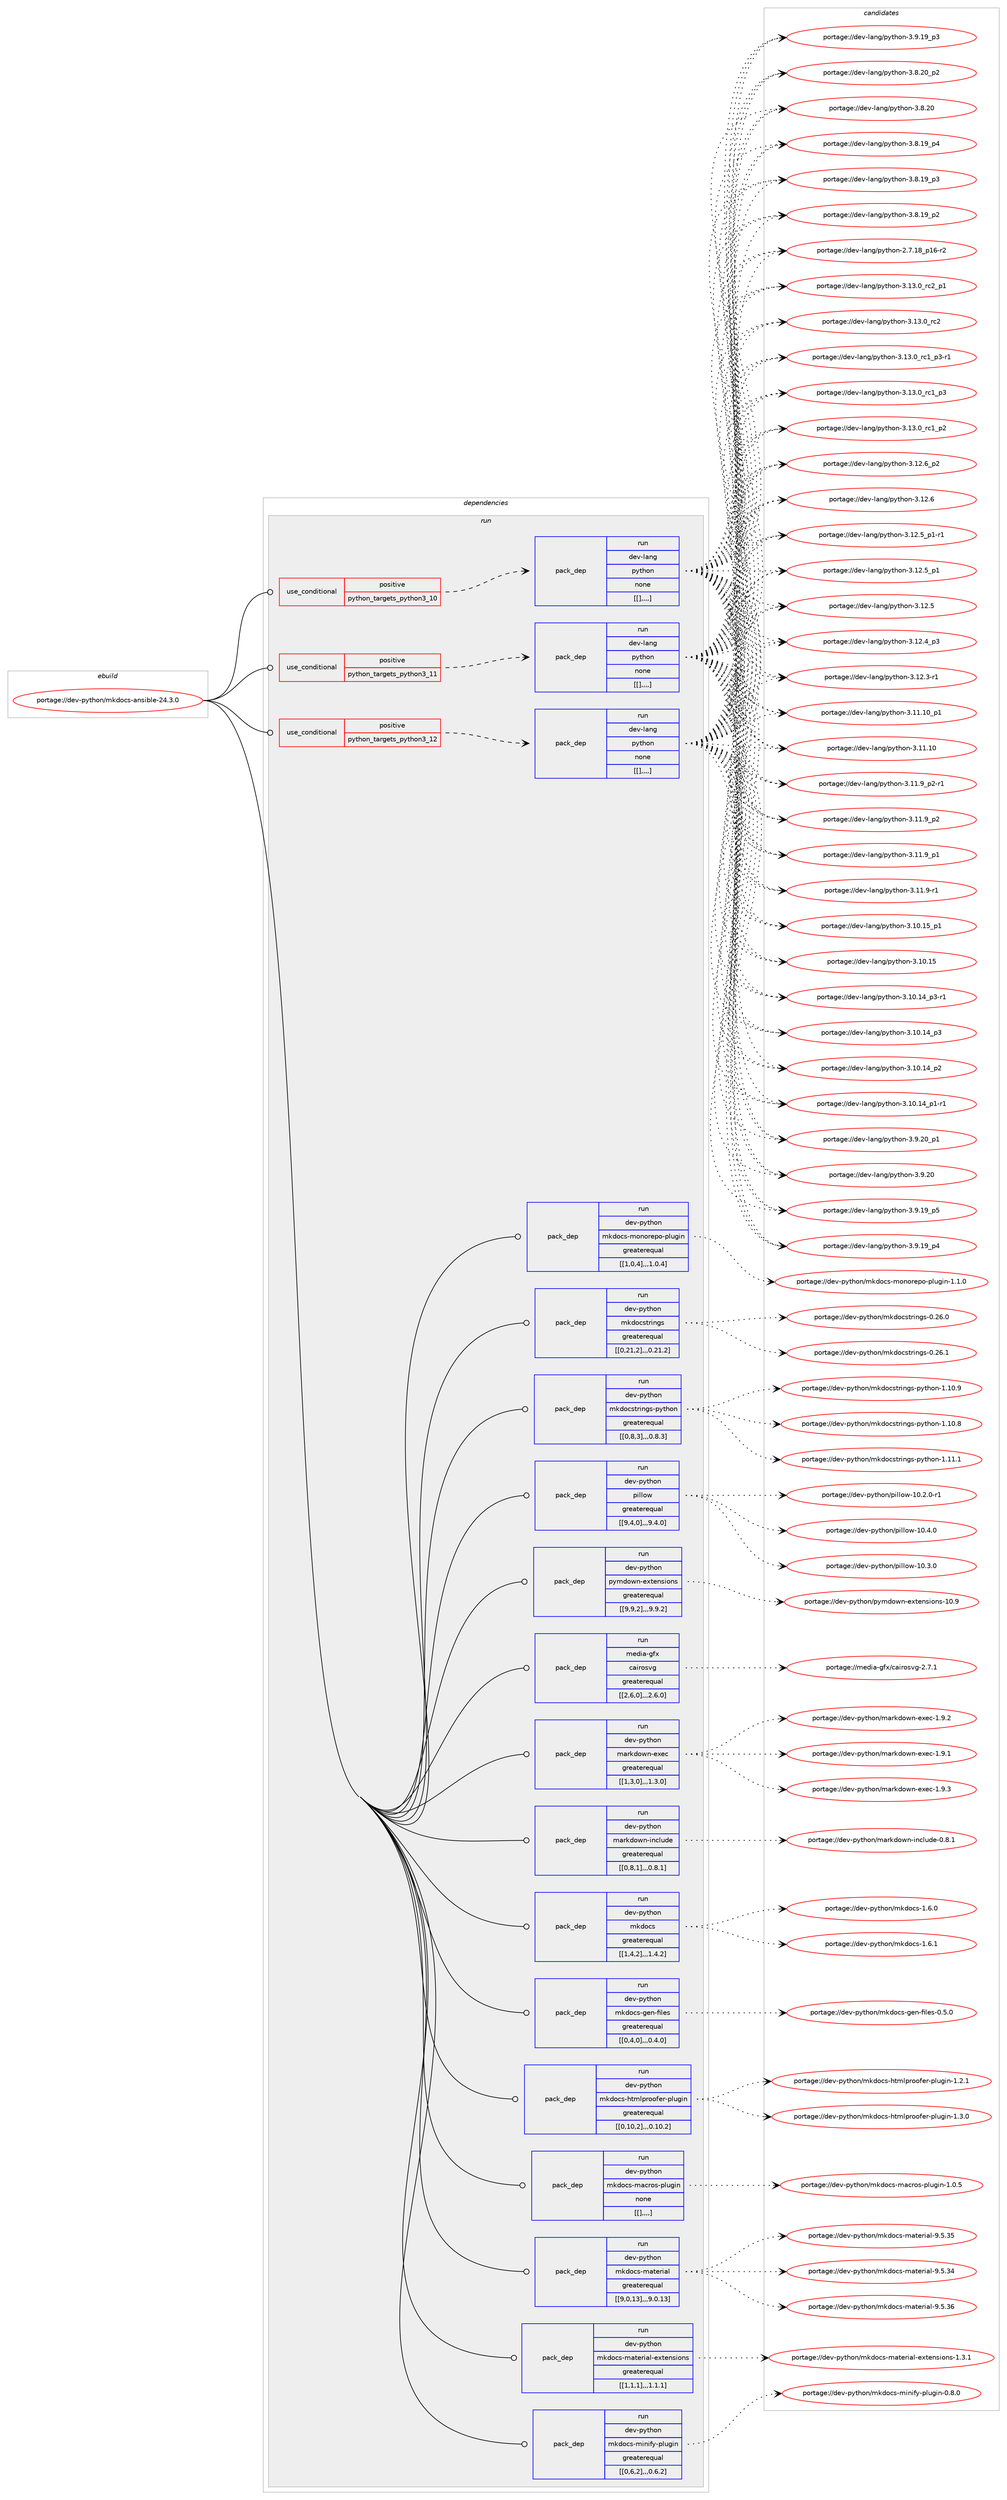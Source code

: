 digraph prolog {

# *************
# Graph options
# *************

newrank=true;
concentrate=true;
compound=true;
graph [rankdir=LR,fontname=Helvetica,fontsize=10,ranksep=1.5];#, ranksep=2.5, nodesep=0.2];
edge  [arrowhead=vee];
node  [fontname=Helvetica,fontsize=10];

# **********
# The ebuild
# **********

subgraph cluster_leftcol {
color=gray;
label=<<i>ebuild</i>>;
id [label="portage://dev-python/mkdocs-ansible-24.3.0", color=red, width=4, href="../dev-python/mkdocs-ansible-24.3.0.svg"];
}

# ****************
# The dependencies
# ****************

subgraph cluster_midcol {
color=gray;
label=<<i>dependencies</i>>;
subgraph cluster_compile {
fillcolor="#eeeeee";
style=filled;
label=<<i>compile</i>>;
}
subgraph cluster_compileandrun {
fillcolor="#eeeeee";
style=filled;
label=<<i>compile and run</i>>;
}
subgraph cluster_run {
fillcolor="#eeeeee";
style=filled;
label=<<i>run</i>>;
subgraph cond36063 {
dependency153257 [label=<<TABLE BORDER="0" CELLBORDER="1" CELLSPACING="0" CELLPADDING="4"><TR><TD ROWSPAN="3" CELLPADDING="10">use_conditional</TD></TR><TR><TD>positive</TD></TR><TR><TD>python_targets_python3_10</TD></TR></TABLE>>, shape=none, color=red];
subgraph pack115980 {
dependency153258 [label=<<TABLE BORDER="0" CELLBORDER="1" CELLSPACING="0" CELLPADDING="4" WIDTH="220"><TR><TD ROWSPAN="6" CELLPADDING="30">pack_dep</TD></TR><TR><TD WIDTH="110">run</TD></TR><TR><TD>dev-lang</TD></TR><TR><TD>python</TD></TR><TR><TD>none</TD></TR><TR><TD>[[],,,,]</TD></TR></TABLE>>, shape=none, color=blue];
}
dependency153257:e -> dependency153258:w [weight=20,style="dashed",arrowhead="vee"];
}
id:e -> dependency153257:w [weight=20,style="solid",arrowhead="odot"];
subgraph cond36064 {
dependency153259 [label=<<TABLE BORDER="0" CELLBORDER="1" CELLSPACING="0" CELLPADDING="4"><TR><TD ROWSPAN="3" CELLPADDING="10">use_conditional</TD></TR><TR><TD>positive</TD></TR><TR><TD>python_targets_python3_11</TD></TR></TABLE>>, shape=none, color=red];
subgraph pack115981 {
dependency153260 [label=<<TABLE BORDER="0" CELLBORDER="1" CELLSPACING="0" CELLPADDING="4" WIDTH="220"><TR><TD ROWSPAN="6" CELLPADDING="30">pack_dep</TD></TR><TR><TD WIDTH="110">run</TD></TR><TR><TD>dev-lang</TD></TR><TR><TD>python</TD></TR><TR><TD>none</TD></TR><TR><TD>[[],,,,]</TD></TR></TABLE>>, shape=none, color=blue];
}
dependency153259:e -> dependency153260:w [weight=20,style="dashed",arrowhead="vee"];
}
id:e -> dependency153259:w [weight=20,style="solid",arrowhead="odot"];
subgraph cond36065 {
dependency153261 [label=<<TABLE BORDER="0" CELLBORDER="1" CELLSPACING="0" CELLPADDING="4"><TR><TD ROWSPAN="3" CELLPADDING="10">use_conditional</TD></TR><TR><TD>positive</TD></TR><TR><TD>python_targets_python3_12</TD></TR></TABLE>>, shape=none, color=red];
subgraph pack115982 {
dependency153262 [label=<<TABLE BORDER="0" CELLBORDER="1" CELLSPACING="0" CELLPADDING="4" WIDTH="220"><TR><TD ROWSPAN="6" CELLPADDING="30">pack_dep</TD></TR><TR><TD WIDTH="110">run</TD></TR><TR><TD>dev-lang</TD></TR><TR><TD>python</TD></TR><TR><TD>none</TD></TR><TR><TD>[[],,,,]</TD></TR></TABLE>>, shape=none, color=blue];
}
dependency153261:e -> dependency153262:w [weight=20,style="dashed",arrowhead="vee"];
}
id:e -> dependency153261:w [weight=20,style="solid",arrowhead="odot"];
subgraph pack115983 {
dependency153263 [label=<<TABLE BORDER="0" CELLBORDER="1" CELLSPACING="0" CELLPADDING="4" WIDTH="220"><TR><TD ROWSPAN="6" CELLPADDING="30">pack_dep</TD></TR><TR><TD WIDTH="110">run</TD></TR><TR><TD>dev-python</TD></TR><TR><TD>markdown-exec</TD></TR><TR><TD>greaterequal</TD></TR><TR><TD>[[1,3,0],,,1.3.0]</TD></TR></TABLE>>, shape=none, color=blue];
}
id:e -> dependency153263:w [weight=20,style="solid",arrowhead="odot"];
subgraph pack115984 {
dependency153264 [label=<<TABLE BORDER="0" CELLBORDER="1" CELLSPACING="0" CELLPADDING="4" WIDTH="220"><TR><TD ROWSPAN="6" CELLPADDING="30">pack_dep</TD></TR><TR><TD WIDTH="110">run</TD></TR><TR><TD>dev-python</TD></TR><TR><TD>markdown-include</TD></TR><TR><TD>greaterequal</TD></TR><TR><TD>[[0,8,1],,,0.8.1]</TD></TR></TABLE>>, shape=none, color=blue];
}
id:e -> dependency153264:w [weight=20,style="solid",arrowhead="odot"];
subgraph pack115985 {
dependency153265 [label=<<TABLE BORDER="0" CELLBORDER="1" CELLSPACING="0" CELLPADDING="4" WIDTH="220"><TR><TD ROWSPAN="6" CELLPADDING="30">pack_dep</TD></TR><TR><TD WIDTH="110">run</TD></TR><TR><TD>dev-python</TD></TR><TR><TD>mkdocs</TD></TR><TR><TD>greaterequal</TD></TR><TR><TD>[[1,4,2],,,1.4.2]</TD></TR></TABLE>>, shape=none, color=blue];
}
id:e -> dependency153265:w [weight=20,style="solid",arrowhead="odot"];
subgraph pack115986 {
dependency153266 [label=<<TABLE BORDER="0" CELLBORDER="1" CELLSPACING="0" CELLPADDING="4" WIDTH="220"><TR><TD ROWSPAN="6" CELLPADDING="30">pack_dep</TD></TR><TR><TD WIDTH="110">run</TD></TR><TR><TD>dev-python</TD></TR><TR><TD>mkdocs-gen-files</TD></TR><TR><TD>greaterequal</TD></TR><TR><TD>[[0,4,0],,,0.4.0]</TD></TR></TABLE>>, shape=none, color=blue];
}
id:e -> dependency153266:w [weight=20,style="solid",arrowhead="odot"];
subgraph pack115987 {
dependency153267 [label=<<TABLE BORDER="0" CELLBORDER="1" CELLSPACING="0" CELLPADDING="4" WIDTH="220"><TR><TD ROWSPAN="6" CELLPADDING="30">pack_dep</TD></TR><TR><TD WIDTH="110">run</TD></TR><TR><TD>dev-python</TD></TR><TR><TD>mkdocs-htmlproofer-plugin</TD></TR><TR><TD>greaterequal</TD></TR><TR><TD>[[0,10,2],,,0.10.2]</TD></TR></TABLE>>, shape=none, color=blue];
}
id:e -> dependency153267:w [weight=20,style="solid",arrowhead="odot"];
subgraph pack115988 {
dependency153268 [label=<<TABLE BORDER="0" CELLBORDER="1" CELLSPACING="0" CELLPADDING="4" WIDTH="220"><TR><TD ROWSPAN="6" CELLPADDING="30">pack_dep</TD></TR><TR><TD WIDTH="110">run</TD></TR><TR><TD>dev-python</TD></TR><TR><TD>mkdocs-macros-plugin</TD></TR><TR><TD>none</TD></TR><TR><TD>[[],,,,]</TD></TR></TABLE>>, shape=none, color=blue];
}
id:e -> dependency153268:w [weight=20,style="solid",arrowhead="odot"];
subgraph pack115989 {
dependency153269 [label=<<TABLE BORDER="0" CELLBORDER="1" CELLSPACING="0" CELLPADDING="4" WIDTH="220"><TR><TD ROWSPAN="6" CELLPADDING="30">pack_dep</TD></TR><TR><TD WIDTH="110">run</TD></TR><TR><TD>dev-python</TD></TR><TR><TD>mkdocs-material</TD></TR><TR><TD>greaterequal</TD></TR><TR><TD>[[9,0,13],,,9.0.13]</TD></TR></TABLE>>, shape=none, color=blue];
}
id:e -> dependency153269:w [weight=20,style="solid",arrowhead="odot"];
subgraph pack115990 {
dependency153270 [label=<<TABLE BORDER="0" CELLBORDER="1" CELLSPACING="0" CELLPADDING="4" WIDTH="220"><TR><TD ROWSPAN="6" CELLPADDING="30">pack_dep</TD></TR><TR><TD WIDTH="110">run</TD></TR><TR><TD>dev-python</TD></TR><TR><TD>mkdocs-material-extensions</TD></TR><TR><TD>greaterequal</TD></TR><TR><TD>[[1,1,1],,,1.1.1]</TD></TR></TABLE>>, shape=none, color=blue];
}
id:e -> dependency153270:w [weight=20,style="solid",arrowhead="odot"];
subgraph pack115991 {
dependency153271 [label=<<TABLE BORDER="0" CELLBORDER="1" CELLSPACING="0" CELLPADDING="4" WIDTH="220"><TR><TD ROWSPAN="6" CELLPADDING="30">pack_dep</TD></TR><TR><TD WIDTH="110">run</TD></TR><TR><TD>dev-python</TD></TR><TR><TD>mkdocs-minify-plugin</TD></TR><TR><TD>greaterequal</TD></TR><TR><TD>[[0,6,2],,,0.6.2]</TD></TR></TABLE>>, shape=none, color=blue];
}
id:e -> dependency153271:w [weight=20,style="solid",arrowhead="odot"];
subgraph pack115992 {
dependency153272 [label=<<TABLE BORDER="0" CELLBORDER="1" CELLSPACING="0" CELLPADDING="4" WIDTH="220"><TR><TD ROWSPAN="6" CELLPADDING="30">pack_dep</TD></TR><TR><TD WIDTH="110">run</TD></TR><TR><TD>dev-python</TD></TR><TR><TD>mkdocs-monorepo-plugin</TD></TR><TR><TD>greaterequal</TD></TR><TR><TD>[[1,0,4],,,1.0.4]</TD></TR></TABLE>>, shape=none, color=blue];
}
id:e -> dependency153272:w [weight=20,style="solid",arrowhead="odot"];
subgraph pack115993 {
dependency153273 [label=<<TABLE BORDER="0" CELLBORDER="1" CELLSPACING="0" CELLPADDING="4" WIDTH="220"><TR><TD ROWSPAN="6" CELLPADDING="30">pack_dep</TD></TR><TR><TD WIDTH="110">run</TD></TR><TR><TD>dev-python</TD></TR><TR><TD>mkdocstrings</TD></TR><TR><TD>greaterequal</TD></TR><TR><TD>[[0,21,2],,,0.21.2]</TD></TR></TABLE>>, shape=none, color=blue];
}
id:e -> dependency153273:w [weight=20,style="solid",arrowhead="odot"];
subgraph pack115994 {
dependency153274 [label=<<TABLE BORDER="0" CELLBORDER="1" CELLSPACING="0" CELLPADDING="4" WIDTH="220"><TR><TD ROWSPAN="6" CELLPADDING="30">pack_dep</TD></TR><TR><TD WIDTH="110">run</TD></TR><TR><TD>dev-python</TD></TR><TR><TD>mkdocstrings-python</TD></TR><TR><TD>greaterequal</TD></TR><TR><TD>[[0,8,3],,,0.8.3]</TD></TR></TABLE>>, shape=none, color=blue];
}
id:e -> dependency153274:w [weight=20,style="solid",arrowhead="odot"];
subgraph pack115995 {
dependency153275 [label=<<TABLE BORDER="0" CELLBORDER="1" CELLSPACING="0" CELLPADDING="4" WIDTH="220"><TR><TD ROWSPAN="6" CELLPADDING="30">pack_dep</TD></TR><TR><TD WIDTH="110">run</TD></TR><TR><TD>dev-python</TD></TR><TR><TD>pillow</TD></TR><TR><TD>greaterequal</TD></TR><TR><TD>[[9,4,0],,,9.4.0]</TD></TR></TABLE>>, shape=none, color=blue];
}
id:e -> dependency153275:w [weight=20,style="solid",arrowhead="odot"];
subgraph pack115996 {
dependency153276 [label=<<TABLE BORDER="0" CELLBORDER="1" CELLSPACING="0" CELLPADDING="4" WIDTH="220"><TR><TD ROWSPAN="6" CELLPADDING="30">pack_dep</TD></TR><TR><TD WIDTH="110">run</TD></TR><TR><TD>dev-python</TD></TR><TR><TD>pymdown-extensions</TD></TR><TR><TD>greaterequal</TD></TR><TR><TD>[[9,9,2],,,9.9.2]</TD></TR></TABLE>>, shape=none, color=blue];
}
id:e -> dependency153276:w [weight=20,style="solid",arrowhead="odot"];
subgraph pack115997 {
dependency153277 [label=<<TABLE BORDER="0" CELLBORDER="1" CELLSPACING="0" CELLPADDING="4" WIDTH="220"><TR><TD ROWSPAN="6" CELLPADDING="30">pack_dep</TD></TR><TR><TD WIDTH="110">run</TD></TR><TR><TD>media-gfx</TD></TR><TR><TD>cairosvg</TD></TR><TR><TD>greaterequal</TD></TR><TR><TD>[[2,6,0],,,2.6.0]</TD></TR></TABLE>>, shape=none, color=blue];
}
id:e -> dependency153277:w [weight=20,style="solid",arrowhead="odot"];
}
}

# **************
# The candidates
# **************

subgraph cluster_choices {
rank=same;
color=gray;
label=<<i>candidates</i>>;

subgraph choice115980 {
color=black;
nodesep=1;
choice100101118451089711010347112121116104111110455146495146489511499509511249 [label="portage://dev-lang/python-3.13.0_rc2_p1", color=red, width=4,href="../dev-lang/python-3.13.0_rc2_p1.svg"];
choice10010111845108971101034711212111610411111045514649514648951149950 [label="portage://dev-lang/python-3.13.0_rc2", color=red, width=4,href="../dev-lang/python-3.13.0_rc2.svg"];
choice1001011184510897110103471121211161041111104551464951464895114994995112514511449 [label="portage://dev-lang/python-3.13.0_rc1_p3-r1", color=red, width=4,href="../dev-lang/python-3.13.0_rc1_p3-r1.svg"];
choice100101118451089711010347112121116104111110455146495146489511499499511251 [label="portage://dev-lang/python-3.13.0_rc1_p3", color=red, width=4,href="../dev-lang/python-3.13.0_rc1_p3.svg"];
choice100101118451089711010347112121116104111110455146495146489511499499511250 [label="portage://dev-lang/python-3.13.0_rc1_p2", color=red, width=4,href="../dev-lang/python-3.13.0_rc1_p2.svg"];
choice100101118451089711010347112121116104111110455146495046549511250 [label="portage://dev-lang/python-3.12.6_p2", color=red, width=4,href="../dev-lang/python-3.12.6_p2.svg"];
choice10010111845108971101034711212111610411111045514649504654 [label="portage://dev-lang/python-3.12.6", color=red, width=4,href="../dev-lang/python-3.12.6.svg"];
choice1001011184510897110103471121211161041111104551464950465395112494511449 [label="portage://dev-lang/python-3.12.5_p1-r1", color=red, width=4,href="../dev-lang/python-3.12.5_p1-r1.svg"];
choice100101118451089711010347112121116104111110455146495046539511249 [label="portage://dev-lang/python-3.12.5_p1", color=red, width=4,href="../dev-lang/python-3.12.5_p1.svg"];
choice10010111845108971101034711212111610411111045514649504653 [label="portage://dev-lang/python-3.12.5", color=red, width=4,href="../dev-lang/python-3.12.5.svg"];
choice100101118451089711010347112121116104111110455146495046529511251 [label="portage://dev-lang/python-3.12.4_p3", color=red, width=4,href="../dev-lang/python-3.12.4_p3.svg"];
choice100101118451089711010347112121116104111110455146495046514511449 [label="portage://dev-lang/python-3.12.3-r1", color=red, width=4,href="../dev-lang/python-3.12.3-r1.svg"];
choice10010111845108971101034711212111610411111045514649494649489511249 [label="portage://dev-lang/python-3.11.10_p1", color=red, width=4,href="../dev-lang/python-3.11.10_p1.svg"];
choice1001011184510897110103471121211161041111104551464949464948 [label="portage://dev-lang/python-3.11.10", color=red, width=4,href="../dev-lang/python-3.11.10.svg"];
choice1001011184510897110103471121211161041111104551464949465795112504511449 [label="portage://dev-lang/python-3.11.9_p2-r1", color=red, width=4,href="../dev-lang/python-3.11.9_p2-r1.svg"];
choice100101118451089711010347112121116104111110455146494946579511250 [label="portage://dev-lang/python-3.11.9_p2", color=red, width=4,href="../dev-lang/python-3.11.9_p2.svg"];
choice100101118451089711010347112121116104111110455146494946579511249 [label="portage://dev-lang/python-3.11.9_p1", color=red, width=4,href="../dev-lang/python-3.11.9_p1.svg"];
choice100101118451089711010347112121116104111110455146494946574511449 [label="portage://dev-lang/python-3.11.9-r1", color=red, width=4,href="../dev-lang/python-3.11.9-r1.svg"];
choice10010111845108971101034711212111610411111045514649484649539511249 [label="portage://dev-lang/python-3.10.15_p1", color=red, width=4,href="../dev-lang/python-3.10.15_p1.svg"];
choice1001011184510897110103471121211161041111104551464948464953 [label="portage://dev-lang/python-3.10.15", color=red, width=4,href="../dev-lang/python-3.10.15.svg"];
choice100101118451089711010347112121116104111110455146494846495295112514511449 [label="portage://dev-lang/python-3.10.14_p3-r1", color=red, width=4,href="../dev-lang/python-3.10.14_p3-r1.svg"];
choice10010111845108971101034711212111610411111045514649484649529511251 [label="portage://dev-lang/python-3.10.14_p3", color=red, width=4,href="../dev-lang/python-3.10.14_p3.svg"];
choice10010111845108971101034711212111610411111045514649484649529511250 [label="portage://dev-lang/python-3.10.14_p2", color=red, width=4,href="../dev-lang/python-3.10.14_p2.svg"];
choice100101118451089711010347112121116104111110455146494846495295112494511449 [label="portage://dev-lang/python-3.10.14_p1-r1", color=red, width=4,href="../dev-lang/python-3.10.14_p1-r1.svg"];
choice100101118451089711010347112121116104111110455146574650489511249 [label="portage://dev-lang/python-3.9.20_p1", color=red, width=4,href="../dev-lang/python-3.9.20_p1.svg"];
choice10010111845108971101034711212111610411111045514657465048 [label="portage://dev-lang/python-3.9.20", color=red, width=4,href="../dev-lang/python-3.9.20.svg"];
choice100101118451089711010347112121116104111110455146574649579511253 [label="portage://dev-lang/python-3.9.19_p5", color=red, width=4,href="../dev-lang/python-3.9.19_p5.svg"];
choice100101118451089711010347112121116104111110455146574649579511252 [label="portage://dev-lang/python-3.9.19_p4", color=red, width=4,href="../dev-lang/python-3.9.19_p4.svg"];
choice100101118451089711010347112121116104111110455146574649579511251 [label="portage://dev-lang/python-3.9.19_p3", color=red, width=4,href="../dev-lang/python-3.9.19_p3.svg"];
choice100101118451089711010347112121116104111110455146564650489511250 [label="portage://dev-lang/python-3.8.20_p2", color=red, width=4,href="../dev-lang/python-3.8.20_p2.svg"];
choice10010111845108971101034711212111610411111045514656465048 [label="portage://dev-lang/python-3.8.20", color=red, width=4,href="../dev-lang/python-3.8.20.svg"];
choice100101118451089711010347112121116104111110455146564649579511252 [label="portage://dev-lang/python-3.8.19_p4", color=red, width=4,href="../dev-lang/python-3.8.19_p4.svg"];
choice100101118451089711010347112121116104111110455146564649579511251 [label="portage://dev-lang/python-3.8.19_p3", color=red, width=4,href="../dev-lang/python-3.8.19_p3.svg"];
choice100101118451089711010347112121116104111110455146564649579511250 [label="portage://dev-lang/python-3.8.19_p2", color=red, width=4,href="../dev-lang/python-3.8.19_p2.svg"];
choice100101118451089711010347112121116104111110455046554649569511249544511450 [label="portage://dev-lang/python-2.7.18_p16-r2", color=red, width=4,href="../dev-lang/python-2.7.18_p16-r2.svg"];
dependency153258:e -> choice100101118451089711010347112121116104111110455146495146489511499509511249:w [style=dotted,weight="100"];
dependency153258:e -> choice10010111845108971101034711212111610411111045514649514648951149950:w [style=dotted,weight="100"];
dependency153258:e -> choice1001011184510897110103471121211161041111104551464951464895114994995112514511449:w [style=dotted,weight="100"];
dependency153258:e -> choice100101118451089711010347112121116104111110455146495146489511499499511251:w [style=dotted,weight="100"];
dependency153258:e -> choice100101118451089711010347112121116104111110455146495146489511499499511250:w [style=dotted,weight="100"];
dependency153258:e -> choice100101118451089711010347112121116104111110455146495046549511250:w [style=dotted,weight="100"];
dependency153258:e -> choice10010111845108971101034711212111610411111045514649504654:w [style=dotted,weight="100"];
dependency153258:e -> choice1001011184510897110103471121211161041111104551464950465395112494511449:w [style=dotted,weight="100"];
dependency153258:e -> choice100101118451089711010347112121116104111110455146495046539511249:w [style=dotted,weight="100"];
dependency153258:e -> choice10010111845108971101034711212111610411111045514649504653:w [style=dotted,weight="100"];
dependency153258:e -> choice100101118451089711010347112121116104111110455146495046529511251:w [style=dotted,weight="100"];
dependency153258:e -> choice100101118451089711010347112121116104111110455146495046514511449:w [style=dotted,weight="100"];
dependency153258:e -> choice10010111845108971101034711212111610411111045514649494649489511249:w [style=dotted,weight="100"];
dependency153258:e -> choice1001011184510897110103471121211161041111104551464949464948:w [style=dotted,weight="100"];
dependency153258:e -> choice1001011184510897110103471121211161041111104551464949465795112504511449:w [style=dotted,weight="100"];
dependency153258:e -> choice100101118451089711010347112121116104111110455146494946579511250:w [style=dotted,weight="100"];
dependency153258:e -> choice100101118451089711010347112121116104111110455146494946579511249:w [style=dotted,weight="100"];
dependency153258:e -> choice100101118451089711010347112121116104111110455146494946574511449:w [style=dotted,weight="100"];
dependency153258:e -> choice10010111845108971101034711212111610411111045514649484649539511249:w [style=dotted,weight="100"];
dependency153258:e -> choice1001011184510897110103471121211161041111104551464948464953:w [style=dotted,weight="100"];
dependency153258:e -> choice100101118451089711010347112121116104111110455146494846495295112514511449:w [style=dotted,weight="100"];
dependency153258:e -> choice10010111845108971101034711212111610411111045514649484649529511251:w [style=dotted,weight="100"];
dependency153258:e -> choice10010111845108971101034711212111610411111045514649484649529511250:w [style=dotted,weight="100"];
dependency153258:e -> choice100101118451089711010347112121116104111110455146494846495295112494511449:w [style=dotted,weight="100"];
dependency153258:e -> choice100101118451089711010347112121116104111110455146574650489511249:w [style=dotted,weight="100"];
dependency153258:e -> choice10010111845108971101034711212111610411111045514657465048:w [style=dotted,weight="100"];
dependency153258:e -> choice100101118451089711010347112121116104111110455146574649579511253:w [style=dotted,weight="100"];
dependency153258:e -> choice100101118451089711010347112121116104111110455146574649579511252:w [style=dotted,weight="100"];
dependency153258:e -> choice100101118451089711010347112121116104111110455146574649579511251:w [style=dotted,weight="100"];
dependency153258:e -> choice100101118451089711010347112121116104111110455146564650489511250:w [style=dotted,weight="100"];
dependency153258:e -> choice10010111845108971101034711212111610411111045514656465048:w [style=dotted,weight="100"];
dependency153258:e -> choice100101118451089711010347112121116104111110455146564649579511252:w [style=dotted,weight="100"];
dependency153258:e -> choice100101118451089711010347112121116104111110455146564649579511251:w [style=dotted,weight="100"];
dependency153258:e -> choice100101118451089711010347112121116104111110455146564649579511250:w [style=dotted,weight="100"];
dependency153258:e -> choice100101118451089711010347112121116104111110455046554649569511249544511450:w [style=dotted,weight="100"];
}
subgraph choice115981 {
color=black;
nodesep=1;
choice100101118451089711010347112121116104111110455146495146489511499509511249 [label="portage://dev-lang/python-3.13.0_rc2_p1", color=red, width=4,href="../dev-lang/python-3.13.0_rc2_p1.svg"];
choice10010111845108971101034711212111610411111045514649514648951149950 [label="portage://dev-lang/python-3.13.0_rc2", color=red, width=4,href="../dev-lang/python-3.13.0_rc2.svg"];
choice1001011184510897110103471121211161041111104551464951464895114994995112514511449 [label="portage://dev-lang/python-3.13.0_rc1_p3-r1", color=red, width=4,href="../dev-lang/python-3.13.0_rc1_p3-r1.svg"];
choice100101118451089711010347112121116104111110455146495146489511499499511251 [label="portage://dev-lang/python-3.13.0_rc1_p3", color=red, width=4,href="../dev-lang/python-3.13.0_rc1_p3.svg"];
choice100101118451089711010347112121116104111110455146495146489511499499511250 [label="portage://dev-lang/python-3.13.0_rc1_p2", color=red, width=4,href="../dev-lang/python-3.13.0_rc1_p2.svg"];
choice100101118451089711010347112121116104111110455146495046549511250 [label="portage://dev-lang/python-3.12.6_p2", color=red, width=4,href="../dev-lang/python-3.12.6_p2.svg"];
choice10010111845108971101034711212111610411111045514649504654 [label="portage://dev-lang/python-3.12.6", color=red, width=4,href="../dev-lang/python-3.12.6.svg"];
choice1001011184510897110103471121211161041111104551464950465395112494511449 [label="portage://dev-lang/python-3.12.5_p1-r1", color=red, width=4,href="../dev-lang/python-3.12.5_p1-r1.svg"];
choice100101118451089711010347112121116104111110455146495046539511249 [label="portage://dev-lang/python-3.12.5_p1", color=red, width=4,href="../dev-lang/python-3.12.5_p1.svg"];
choice10010111845108971101034711212111610411111045514649504653 [label="portage://dev-lang/python-3.12.5", color=red, width=4,href="../dev-lang/python-3.12.5.svg"];
choice100101118451089711010347112121116104111110455146495046529511251 [label="portage://dev-lang/python-3.12.4_p3", color=red, width=4,href="../dev-lang/python-3.12.4_p3.svg"];
choice100101118451089711010347112121116104111110455146495046514511449 [label="portage://dev-lang/python-3.12.3-r1", color=red, width=4,href="../dev-lang/python-3.12.3-r1.svg"];
choice10010111845108971101034711212111610411111045514649494649489511249 [label="portage://dev-lang/python-3.11.10_p1", color=red, width=4,href="../dev-lang/python-3.11.10_p1.svg"];
choice1001011184510897110103471121211161041111104551464949464948 [label="portage://dev-lang/python-3.11.10", color=red, width=4,href="../dev-lang/python-3.11.10.svg"];
choice1001011184510897110103471121211161041111104551464949465795112504511449 [label="portage://dev-lang/python-3.11.9_p2-r1", color=red, width=4,href="../dev-lang/python-3.11.9_p2-r1.svg"];
choice100101118451089711010347112121116104111110455146494946579511250 [label="portage://dev-lang/python-3.11.9_p2", color=red, width=4,href="../dev-lang/python-3.11.9_p2.svg"];
choice100101118451089711010347112121116104111110455146494946579511249 [label="portage://dev-lang/python-3.11.9_p1", color=red, width=4,href="../dev-lang/python-3.11.9_p1.svg"];
choice100101118451089711010347112121116104111110455146494946574511449 [label="portage://dev-lang/python-3.11.9-r1", color=red, width=4,href="../dev-lang/python-3.11.9-r1.svg"];
choice10010111845108971101034711212111610411111045514649484649539511249 [label="portage://dev-lang/python-3.10.15_p1", color=red, width=4,href="../dev-lang/python-3.10.15_p1.svg"];
choice1001011184510897110103471121211161041111104551464948464953 [label="portage://dev-lang/python-3.10.15", color=red, width=4,href="../dev-lang/python-3.10.15.svg"];
choice100101118451089711010347112121116104111110455146494846495295112514511449 [label="portage://dev-lang/python-3.10.14_p3-r1", color=red, width=4,href="../dev-lang/python-3.10.14_p3-r1.svg"];
choice10010111845108971101034711212111610411111045514649484649529511251 [label="portage://dev-lang/python-3.10.14_p3", color=red, width=4,href="../dev-lang/python-3.10.14_p3.svg"];
choice10010111845108971101034711212111610411111045514649484649529511250 [label="portage://dev-lang/python-3.10.14_p2", color=red, width=4,href="../dev-lang/python-3.10.14_p2.svg"];
choice100101118451089711010347112121116104111110455146494846495295112494511449 [label="portage://dev-lang/python-3.10.14_p1-r1", color=red, width=4,href="../dev-lang/python-3.10.14_p1-r1.svg"];
choice100101118451089711010347112121116104111110455146574650489511249 [label="portage://dev-lang/python-3.9.20_p1", color=red, width=4,href="../dev-lang/python-3.9.20_p1.svg"];
choice10010111845108971101034711212111610411111045514657465048 [label="portage://dev-lang/python-3.9.20", color=red, width=4,href="../dev-lang/python-3.9.20.svg"];
choice100101118451089711010347112121116104111110455146574649579511253 [label="portage://dev-lang/python-3.9.19_p5", color=red, width=4,href="../dev-lang/python-3.9.19_p5.svg"];
choice100101118451089711010347112121116104111110455146574649579511252 [label="portage://dev-lang/python-3.9.19_p4", color=red, width=4,href="../dev-lang/python-3.9.19_p4.svg"];
choice100101118451089711010347112121116104111110455146574649579511251 [label="portage://dev-lang/python-3.9.19_p3", color=red, width=4,href="../dev-lang/python-3.9.19_p3.svg"];
choice100101118451089711010347112121116104111110455146564650489511250 [label="portage://dev-lang/python-3.8.20_p2", color=red, width=4,href="../dev-lang/python-3.8.20_p2.svg"];
choice10010111845108971101034711212111610411111045514656465048 [label="portage://dev-lang/python-3.8.20", color=red, width=4,href="../dev-lang/python-3.8.20.svg"];
choice100101118451089711010347112121116104111110455146564649579511252 [label="portage://dev-lang/python-3.8.19_p4", color=red, width=4,href="../dev-lang/python-3.8.19_p4.svg"];
choice100101118451089711010347112121116104111110455146564649579511251 [label="portage://dev-lang/python-3.8.19_p3", color=red, width=4,href="../dev-lang/python-3.8.19_p3.svg"];
choice100101118451089711010347112121116104111110455146564649579511250 [label="portage://dev-lang/python-3.8.19_p2", color=red, width=4,href="../dev-lang/python-3.8.19_p2.svg"];
choice100101118451089711010347112121116104111110455046554649569511249544511450 [label="portage://dev-lang/python-2.7.18_p16-r2", color=red, width=4,href="../dev-lang/python-2.7.18_p16-r2.svg"];
dependency153260:e -> choice100101118451089711010347112121116104111110455146495146489511499509511249:w [style=dotted,weight="100"];
dependency153260:e -> choice10010111845108971101034711212111610411111045514649514648951149950:w [style=dotted,weight="100"];
dependency153260:e -> choice1001011184510897110103471121211161041111104551464951464895114994995112514511449:w [style=dotted,weight="100"];
dependency153260:e -> choice100101118451089711010347112121116104111110455146495146489511499499511251:w [style=dotted,weight="100"];
dependency153260:e -> choice100101118451089711010347112121116104111110455146495146489511499499511250:w [style=dotted,weight="100"];
dependency153260:e -> choice100101118451089711010347112121116104111110455146495046549511250:w [style=dotted,weight="100"];
dependency153260:e -> choice10010111845108971101034711212111610411111045514649504654:w [style=dotted,weight="100"];
dependency153260:e -> choice1001011184510897110103471121211161041111104551464950465395112494511449:w [style=dotted,weight="100"];
dependency153260:e -> choice100101118451089711010347112121116104111110455146495046539511249:w [style=dotted,weight="100"];
dependency153260:e -> choice10010111845108971101034711212111610411111045514649504653:w [style=dotted,weight="100"];
dependency153260:e -> choice100101118451089711010347112121116104111110455146495046529511251:w [style=dotted,weight="100"];
dependency153260:e -> choice100101118451089711010347112121116104111110455146495046514511449:w [style=dotted,weight="100"];
dependency153260:e -> choice10010111845108971101034711212111610411111045514649494649489511249:w [style=dotted,weight="100"];
dependency153260:e -> choice1001011184510897110103471121211161041111104551464949464948:w [style=dotted,weight="100"];
dependency153260:e -> choice1001011184510897110103471121211161041111104551464949465795112504511449:w [style=dotted,weight="100"];
dependency153260:e -> choice100101118451089711010347112121116104111110455146494946579511250:w [style=dotted,weight="100"];
dependency153260:e -> choice100101118451089711010347112121116104111110455146494946579511249:w [style=dotted,weight="100"];
dependency153260:e -> choice100101118451089711010347112121116104111110455146494946574511449:w [style=dotted,weight="100"];
dependency153260:e -> choice10010111845108971101034711212111610411111045514649484649539511249:w [style=dotted,weight="100"];
dependency153260:e -> choice1001011184510897110103471121211161041111104551464948464953:w [style=dotted,weight="100"];
dependency153260:e -> choice100101118451089711010347112121116104111110455146494846495295112514511449:w [style=dotted,weight="100"];
dependency153260:e -> choice10010111845108971101034711212111610411111045514649484649529511251:w [style=dotted,weight="100"];
dependency153260:e -> choice10010111845108971101034711212111610411111045514649484649529511250:w [style=dotted,weight="100"];
dependency153260:e -> choice100101118451089711010347112121116104111110455146494846495295112494511449:w [style=dotted,weight="100"];
dependency153260:e -> choice100101118451089711010347112121116104111110455146574650489511249:w [style=dotted,weight="100"];
dependency153260:e -> choice10010111845108971101034711212111610411111045514657465048:w [style=dotted,weight="100"];
dependency153260:e -> choice100101118451089711010347112121116104111110455146574649579511253:w [style=dotted,weight="100"];
dependency153260:e -> choice100101118451089711010347112121116104111110455146574649579511252:w [style=dotted,weight="100"];
dependency153260:e -> choice100101118451089711010347112121116104111110455146574649579511251:w [style=dotted,weight="100"];
dependency153260:e -> choice100101118451089711010347112121116104111110455146564650489511250:w [style=dotted,weight="100"];
dependency153260:e -> choice10010111845108971101034711212111610411111045514656465048:w [style=dotted,weight="100"];
dependency153260:e -> choice100101118451089711010347112121116104111110455146564649579511252:w [style=dotted,weight="100"];
dependency153260:e -> choice100101118451089711010347112121116104111110455146564649579511251:w [style=dotted,weight="100"];
dependency153260:e -> choice100101118451089711010347112121116104111110455146564649579511250:w [style=dotted,weight="100"];
dependency153260:e -> choice100101118451089711010347112121116104111110455046554649569511249544511450:w [style=dotted,weight="100"];
}
subgraph choice115982 {
color=black;
nodesep=1;
choice100101118451089711010347112121116104111110455146495146489511499509511249 [label="portage://dev-lang/python-3.13.0_rc2_p1", color=red, width=4,href="../dev-lang/python-3.13.0_rc2_p1.svg"];
choice10010111845108971101034711212111610411111045514649514648951149950 [label="portage://dev-lang/python-3.13.0_rc2", color=red, width=4,href="../dev-lang/python-3.13.0_rc2.svg"];
choice1001011184510897110103471121211161041111104551464951464895114994995112514511449 [label="portage://dev-lang/python-3.13.0_rc1_p3-r1", color=red, width=4,href="../dev-lang/python-3.13.0_rc1_p3-r1.svg"];
choice100101118451089711010347112121116104111110455146495146489511499499511251 [label="portage://dev-lang/python-3.13.0_rc1_p3", color=red, width=4,href="../dev-lang/python-3.13.0_rc1_p3.svg"];
choice100101118451089711010347112121116104111110455146495146489511499499511250 [label="portage://dev-lang/python-3.13.0_rc1_p2", color=red, width=4,href="../dev-lang/python-3.13.0_rc1_p2.svg"];
choice100101118451089711010347112121116104111110455146495046549511250 [label="portage://dev-lang/python-3.12.6_p2", color=red, width=4,href="../dev-lang/python-3.12.6_p2.svg"];
choice10010111845108971101034711212111610411111045514649504654 [label="portage://dev-lang/python-3.12.6", color=red, width=4,href="../dev-lang/python-3.12.6.svg"];
choice1001011184510897110103471121211161041111104551464950465395112494511449 [label="portage://dev-lang/python-3.12.5_p1-r1", color=red, width=4,href="../dev-lang/python-3.12.5_p1-r1.svg"];
choice100101118451089711010347112121116104111110455146495046539511249 [label="portage://dev-lang/python-3.12.5_p1", color=red, width=4,href="../dev-lang/python-3.12.5_p1.svg"];
choice10010111845108971101034711212111610411111045514649504653 [label="portage://dev-lang/python-3.12.5", color=red, width=4,href="../dev-lang/python-3.12.5.svg"];
choice100101118451089711010347112121116104111110455146495046529511251 [label="portage://dev-lang/python-3.12.4_p3", color=red, width=4,href="../dev-lang/python-3.12.4_p3.svg"];
choice100101118451089711010347112121116104111110455146495046514511449 [label="portage://dev-lang/python-3.12.3-r1", color=red, width=4,href="../dev-lang/python-3.12.3-r1.svg"];
choice10010111845108971101034711212111610411111045514649494649489511249 [label="portage://dev-lang/python-3.11.10_p1", color=red, width=4,href="../dev-lang/python-3.11.10_p1.svg"];
choice1001011184510897110103471121211161041111104551464949464948 [label="portage://dev-lang/python-3.11.10", color=red, width=4,href="../dev-lang/python-3.11.10.svg"];
choice1001011184510897110103471121211161041111104551464949465795112504511449 [label="portage://dev-lang/python-3.11.9_p2-r1", color=red, width=4,href="../dev-lang/python-3.11.9_p2-r1.svg"];
choice100101118451089711010347112121116104111110455146494946579511250 [label="portage://dev-lang/python-3.11.9_p2", color=red, width=4,href="../dev-lang/python-3.11.9_p2.svg"];
choice100101118451089711010347112121116104111110455146494946579511249 [label="portage://dev-lang/python-3.11.9_p1", color=red, width=4,href="../dev-lang/python-3.11.9_p1.svg"];
choice100101118451089711010347112121116104111110455146494946574511449 [label="portage://dev-lang/python-3.11.9-r1", color=red, width=4,href="../dev-lang/python-3.11.9-r1.svg"];
choice10010111845108971101034711212111610411111045514649484649539511249 [label="portage://dev-lang/python-3.10.15_p1", color=red, width=4,href="../dev-lang/python-3.10.15_p1.svg"];
choice1001011184510897110103471121211161041111104551464948464953 [label="portage://dev-lang/python-3.10.15", color=red, width=4,href="../dev-lang/python-3.10.15.svg"];
choice100101118451089711010347112121116104111110455146494846495295112514511449 [label="portage://dev-lang/python-3.10.14_p3-r1", color=red, width=4,href="../dev-lang/python-3.10.14_p3-r1.svg"];
choice10010111845108971101034711212111610411111045514649484649529511251 [label="portage://dev-lang/python-3.10.14_p3", color=red, width=4,href="../dev-lang/python-3.10.14_p3.svg"];
choice10010111845108971101034711212111610411111045514649484649529511250 [label="portage://dev-lang/python-3.10.14_p2", color=red, width=4,href="../dev-lang/python-3.10.14_p2.svg"];
choice100101118451089711010347112121116104111110455146494846495295112494511449 [label="portage://dev-lang/python-3.10.14_p1-r1", color=red, width=4,href="../dev-lang/python-3.10.14_p1-r1.svg"];
choice100101118451089711010347112121116104111110455146574650489511249 [label="portage://dev-lang/python-3.9.20_p1", color=red, width=4,href="../dev-lang/python-3.9.20_p1.svg"];
choice10010111845108971101034711212111610411111045514657465048 [label="portage://dev-lang/python-3.9.20", color=red, width=4,href="../dev-lang/python-3.9.20.svg"];
choice100101118451089711010347112121116104111110455146574649579511253 [label="portage://dev-lang/python-3.9.19_p5", color=red, width=4,href="../dev-lang/python-3.9.19_p5.svg"];
choice100101118451089711010347112121116104111110455146574649579511252 [label="portage://dev-lang/python-3.9.19_p4", color=red, width=4,href="../dev-lang/python-3.9.19_p4.svg"];
choice100101118451089711010347112121116104111110455146574649579511251 [label="portage://dev-lang/python-3.9.19_p3", color=red, width=4,href="../dev-lang/python-3.9.19_p3.svg"];
choice100101118451089711010347112121116104111110455146564650489511250 [label="portage://dev-lang/python-3.8.20_p2", color=red, width=4,href="../dev-lang/python-3.8.20_p2.svg"];
choice10010111845108971101034711212111610411111045514656465048 [label="portage://dev-lang/python-3.8.20", color=red, width=4,href="../dev-lang/python-3.8.20.svg"];
choice100101118451089711010347112121116104111110455146564649579511252 [label="portage://dev-lang/python-3.8.19_p4", color=red, width=4,href="../dev-lang/python-3.8.19_p4.svg"];
choice100101118451089711010347112121116104111110455146564649579511251 [label="portage://dev-lang/python-3.8.19_p3", color=red, width=4,href="../dev-lang/python-3.8.19_p3.svg"];
choice100101118451089711010347112121116104111110455146564649579511250 [label="portage://dev-lang/python-3.8.19_p2", color=red, width=4,href="../dev-lang/python-3.8.19_p2.svg"];
choice100101118451089711010347112121116104111110455046554649569511249544511450 [label="portage://dev-lang/python-2.7.18_p16-r2", color=red, width=4,href="../dev-lang/python-2.7.18_p16-r2.svg"];
dependency153262:e -> choice100101118451089711010347112121116104111110455146495146489511499509511249:w [style=dotted,weight="100"];
dependency153262:e -> choice10010111845108971101034711212111610411111045514649514648951149950:w [style=dotted,weight="100"];
dependency153262:e -> choice1001011184510897110103471121211161041111104551464951464895114994995112514511449:w [style=dotted,weight="100"];
dependency153262:e -> choice100101118451089711010347112121116104111110455146495146489511499499511251:w [style=dotted,weight="100"];
dependency153262:e -> choice100101118451089711010347112121116104111110455146495146489511499499511250:w [style=dotted,weight="100"];
dependency153262:e -> choice100101118451089711010347112121116104111110455146495046549511250:w [style=dotted,weight="100"];
dependency153262:e -> choice10010111845108971101034711212111610411111045514649504654:w [style=dotted,weight="100"];
dependency153262:e -> choice1001011184510897110103471121211161041111104551464950465395112494511449:w [style=dotted,weight="100"];
dependency153262:e -> choice100101118451089711010347112121116104111110455146495046539511249:w [style=dotted,weight="100"];
dependency153262:e -> choice10010111845108971101034711212111610411111045514649504653:w [style=dotted,weight="100"];
dependency153262:e -> choice100101118451089711010347112121116104111110455146495046529511251:w [style=dotted,weight="100"];
dependency153262:e -> choice100101118451089711010347112121116104111110455146495046514511449:w [style=dotted,weight="100"];
dependency153262:e -> choice10010111845108971101034711212111610411111045514649494649489511249:w [style=dotted,weight="100"];
dependency153262:e -> choice1001011184510897110103471121211161041111104551464949464948:w [style=dotted,weight="100"];
dependency153262:e -> choice1001011184510897110103471121211161041111104551464949465795112504511449:w [style=dotted,weight="100"];
dependency153262:e -> choice100101118451089711010347112121116104111110455146494946579511250:w [style=dotted,weight="100"];
dependency153262:e -> choice100101118451089711010347112121116104111110455146494946579511249:w [style=dotted,weight="100"];
dependency153262:e -> choice100101118451089711010347112121116104111110455146494946574511449:w [style=dotted,weight="100"];
dependency153262:e -> choice10010111845108971101034711212111610411111045514649484649539511249:w [style=dotted,weight="100"];
dependency153262:e -> choice1001011184510897110103471121211161041111104551464948464953:w [style=dotted,weight="100"];
dependency153262:e -> choice100101118451089711010347112121116104111110455146494846495295112514511449:w [style=dotted,weight="100"];
dependency153262:e -> choice10010111845108971101034711212111610411111045514649484649529511251:w [style=dotted,weight="100"];
dependency153262:e -> choice10010111845108971101034711212111610411111045514649484649529511250:w [style=dotted,weight="100"];
dependency153262:e -> choice100101118451089711010347112121116104111110455146494846495295112494511449:w [style=dotted,weight="100"];
dependency153262:e -> choice100101118451089711010347112121116104111110455146574650489511249:w [style=dotted,weight="100"];
dependency153262:e -> choice10010111845108971101034711212111610411111045514657465048:w [style=dotted,weight="100"];
dependency153262:e -> choice100101118451089711010347112121116104111110455146574649579511253:w [style=dotted,weight="100"];
dependency153262:e -> choice100101118451089711010347112121116104111110455146574649579511252:w [style=dotted,weight="100"];
dependency153262:e -> choice100101118451089711010347112121116104111110455146574649579511251:w [style=dotted,weight="100"];
dependency153262:e -> choice100101118451089711010347112121116104111110455146564650489511250:w [style=dotted,weight="100"];
dependency153262:e -> choice10010111845108971101034711212111610411111045514656465048:w [style=dotted,weight="100"];
dependency153262:e -> choice100101118451089711010347112121116104111110455146564649579511252:w [style=dotted,weight="100"];
dependency153262:e -> choice100101118451089711010347112121116104111110455146564649579511251:w [style=dotted,weight="100"];
dependency153262:e -> choice100101118451089711010347112121116104111110455146564649579511250:w [style=dotted,weight="100"];
dependency153262:e -> choice100101118451089711010347112121116104111110455046554649569511249544511450:w [style=dotted,weight="100"];
}
subgraph choice115983 {
color=black;
nodesep=1;
choice1001011184511212111610411111047109971141071001111191104510112010199454946574651 [label="portage://dev-python/markdown-exec-1.9.3", color=red, width=4,href="../dev-python/markdown-exec-1.9.3.svg"];
choice1001011184511212111610411111047109971141071001111191104510112010199454946574650 [label="portage://dev-python/markdown-exec-1.9.2", color=red, width=4,href="../dev-python/markdown-exec-1.9.2.svg"];
choice1001011184511212111610411111047109971141071001111191104510112010199454946574649 [label="portage://dev-python/markdown-exec-1.9.1", color=red, width=4,href="../dev-python/markdown-exec-1.9.1.svg"];
dependency153263:e -> choice1001011184511212111610411111047109971141071001111191104510112010199454946574651:w [style=dotted,weight="100"];
dependency153263:e -> choice1001011184511212111610411111047109971141071001111191104510112010199454946574650:w [style=dotted,weight="100"];
dependency153263:e -> choice1001011184511212111610411111047109971141071001111191104510112010199454946574649:w [style=dotted,weight="100"];
}
subgraph choice115984 {
color=black;
nodesep=1;
choice1001011184511212111610411111047109971141071001111191104510511099108117100101454846564649 [label="portage://dev-python/markdown-include-0.8.1", color=red, width=4,href="../dev-python/markdown-include-0.8.1.svg"];
dependency153264:e -> choice1001011184511212111610411111047109971141071001111191104510511099108117100101454846564649:w [style=dotted,weight="100"];
}
subgraph choice115985 {
color=black;
nodesep=1;
choice100101118451121211161041111104710910710011199115454946544649 [label="portage://dev-python/mkdocs-1.6.1", color=red, width=4,href="../dev-python/mkdocs-1.6.1.svg"];
choice100101118451121211161041111104710910710011199115454946544648 [label="portage://dev-python/mkdocs-1.6.0", color=red, width=4,href="../dev-python/mkdocs-1.6.0.svg"];
dependency153265:e -> choice100101118451121211161041111104710910710011199115454946544649:w [style=dotted,weight="100"];
dependency153265:e -> choice100101118451121211161041111104710910710011199115454946544648:w [style=dotted,weight="100"];
}
subgraph choice115986 {
color=black;
nodesep=1;
choice1001011184511212111610411111047109107100111991154510310111045102105108101115454846534648 [label="portage://dev-python/mkdocs-gen-files-0.5.0", color=red, width=4,href="../dev-python/mkdocs-gen-files-0.5.0.svg"];
dependency153266:e -> choice1001011184511212111610411111047109107100111991154510310111045102105108101115454846534648:w [style=dotted,weight="100"];
}
subgraph choice115987 {
color=black;
nodesep=1;
choice1001011184511212111610411111047109107100111991154510411610910811211411111110210111445112108117103105110454946514648 [label="portage://dev-python/mkdocs-htmlproofer-plugin-1.3.0", color=red, width=4,href="../dev-python/mkdocs-htmlproofer-plugin-1.3.0.svg"];
choice1001011184511212111610411111047109107100111991154510411610910811211411111110210111445112108117103105110454946504649 [label="portage://dev-python/mkdocs-htmlproofer-plugin-1.2.1", color=red, width=4,href="../dev-python/mkdocs-htmlproofer-plugin-1.2.1.svg"];
dependency153267:e -> choice1001011184511212111610411111047109107100111991154510411610910811211411111110210111445112108117103105110454946514648:w [style=dotted,weight="100"];
dependency153267:e -> choice1001011184511212111610411111047109107100111991154510411610910811211411111110210111445112108117103105110454946504649:w [style=dotted,weight="100"];
}
subgraph choice115988 {
color=black;
nodesep=1;
choice10010111845112121116104111110471091071001119911545109979911411111545112108117103105110454946484653 [label="portage://dev-python/mkdocs-macros-plugin-1.0.5", color=red, width=4,href="../dev-python/mkdocs-macros-plugin-1.0.5.svg"];
dependency153268:e -> choice10010111845112121116104111110471091071001119911545109979911411111545112108117103105110454946484653:w [style=dotted,weight="100"];
}
subgraph choice115989 {
color=black;
nodesep=1;
choice10010111845112121116104111110471091071001119911545109971161011141059710845574653465154 [label="portage://dev-python/mkdocs-material-9.5.36", color=red, width=4,href="../dev-python/mkdocs-material-9.5.36.svg"];
choice10010111845112121116104111110471091071001119911545109971161011141059710845574653465153 [label="portage://dev-python/mkdocs-material-9.5.35", color=red, width=4,href="../dev-python/mkdocs-material-9.5.35.svg"];
choice10010111845112121116104111110471091071001119911545109971161011141059710845574653465152 [label="portage://dev-python/mkdocs-material-9.5.34", color=red, width=4,href="../dev-python/mkdocs-material-9.5.34.svg"];
dependency153269:e -> choice10010111845112121116104111110471091071001119911545109971161011141059710845574653465154:w [style=dotted,weight="100"];
dependency153269:e -> choice10010111845112121116104111110471091071001119911545109971161011141059710845574653465153:w [style=dotted,weight="100"];
dependency153269:e -> choice10010111845112121116104111110471091071001119911545109971161011141059710845574653465152:w [style=dotted,weight="100"];
}
subgraph choice115990 {
color=black;
nodesep=1;
choice10010111845112121116104111110471091071001119911545109971161011141059710845101120116101110115105111110115454946514649 [label="portage://dev-python/mkdocs-material-extensions-1.3.1", color=red, width=4,href="../dev-python/mkdocs-material-extensions-1.3.1.svg"];
dependency153270:e -> choice10010111845112121116104111110471091071001119911545109971161011141059710845101120116101110115105111110115454946514649:w [style=dotted,weight="100"];
}
subgraph choice115991 {
color=black;
nodesep=1;
choice1001011184511212111610411111047109107100111991154510910511010510212145112108117103105110454846564648 [label="portage://dev-python/mkdocs-minify-plugin-0.8.0", color=red, width=4,href="../dev-python/mkdocs-minify-plugin-0.8.0.svg"];
dependency153271:e -> choice1001011184511212111610411111047109107100111991154510910511010510212145112108117103105110454846564648:w [style=dotted,weight="100"];
}
subgraph choice115992 {
color=black;
nodesep=1;
choice1001011184511212111610411111047109107100111991154510911111011111410111211145112108117103105110454946494648 [label="portage://dev-python/mkdocs-monorepo-plugin-1.1.0", color=red, width=4,href="../dev-python/mkdocs-monorepo-plugin-1.1.0.svg"];
dependency153272:e -> choice1001011184511212111610411111047109107100111991154510911111011111410111211145112108117103105110454946494648:w [style=dotted,weight="100"];
}
subgraph choice115993 {
color=black;
nodesep=1;
choice10010111845112121116104111110471091071001119911511611410511010311545484650544649 [label="portage://dev-python/mkdocstrings-0.26.1", color=red, width=4,href="../dev-python/mkdocstrings-0.26.1.svg"];
choice10010111845112121116104111110471091071001119911511611410511010311545484650544648 [label="portage://dev-python/mkdocstrings-0.26.0", color=red, width=4,href="../dev-python/mkdocstrings-0.26.0.svg"];
dependency153273:e -> choice10010111845112121116104111110471091071001119911511611410511010311545484650544649:w [style=dotted,weight="100"];
dependency153273:e -> choice10010111845112121116104111110471091071001119911511611410511010311545484650544648:w [style=dotted,weight="100"];
}
subgraph choice115994 {
color=black;
nodesep=1;
choice1001011184511212111610411111047109107100111991151161141051101031154511212111610411111045494649494649 [label="portage://dev-python/mkdocstrings-python-1.11.1", color=red, width=4,href="../dev-python/mkdocstrings-python-1.11.1.svg"];
choice1001011184511212111610411111047109107100111991151161141051101031154511212111610411111045494649484657 [label="portage://dev-python/mkdocstrings-python-1.10.9", color=red, width=4,href="../dev-python/mkdocstrings-python-1.10.9.svg"];
choice1001011184511212111610411111047109107100111991151161141051101031154511212111610411111045494649484656 [label="portage://dev-python/mkdocstrings-python-1.10.8", color=red, width=4,href="../dev-python/mkdocstrings-python-1.10.8.svg"];
dependency153274:e -> choice1001011184511212111610411111047109107100111991151161141051101031154511212111610411111045494649494649:w [style=dotted,weight="100"];
dependency153274:e -> choice1001011184511212111610411111047109107100111991151161141051101031154511212111610411111045494649484657:w [style=dotted,weight="100"];
dependency153274:e -> choice1001011184511212111610411111047109107100111991151161141051101031154511212111610411111045494649484656:w [style=dotted,weight="100"];
}
subgraph choice115995 {
color=black;
nodesep=1;
choice100101118451121211161041111104711210510810811111945494846524648 [label="portage://dev-python/pillow-10.4.0", color=red, width=4,href="../dev-python/pillow-10.4.0.svg"];
choice100101118451121211161041111104711210510810811111945494846514648 [label="portage://dev-python/pillow-10.3.0", color=red, width=4,href="../dev-python/pillow-10.3.0.svg"];
choice1001011184511212111610411111047112105108108111119454948465046484511449 [label="portage://dev-python/pillow-10.2.0-r1", color=red, width=4,href="../dev-python/pillow-10.2.0-r1.svg"];
dependency153275:e -> choice100101118451121211161041111104711210510810811111945494846524648:w [style=dotted,weight="100"];
dependency153275:e -> choice100101118451121211161041111104711210510810811111945494846514648:w [style=dotted,weight="100"];
dependency153275:e -> choice1001011184511212111610411111047112105108108111119454948465046484511449:w [style=dotted,weight="100"];
}
subgraph choice115996 {
color=black;
nodesep=1;
choice1001011184511212111610411111047112121109100111119110451011201161011101151051111101154549484657 [label="portage://dev-python/pymdown-extensions-10.9", color=red, width=4,href="../dev-python/pymdown-extensions-10.9.svg"];
dependency153276:e -> choice1001011184511212111610411111047112121109100111119110451011201161011101151051111101154549484657:w [style=dotted,weight="100"];
}
subgraph choice115997 {
color=black;
nodesep=1;
choice1091011001059745103102120479997105114111115118103455046554649 [label="portage://media-gfx/cairosvg-2.7.1", color=red, width=4,href="../media-gfx/cairosvg-2.7.1.svg"];
dependency153277:e -> choice1091011001059745103102120479997105114111115118103455046554649:w [style=dotted,weight="100"];
}
}

}
